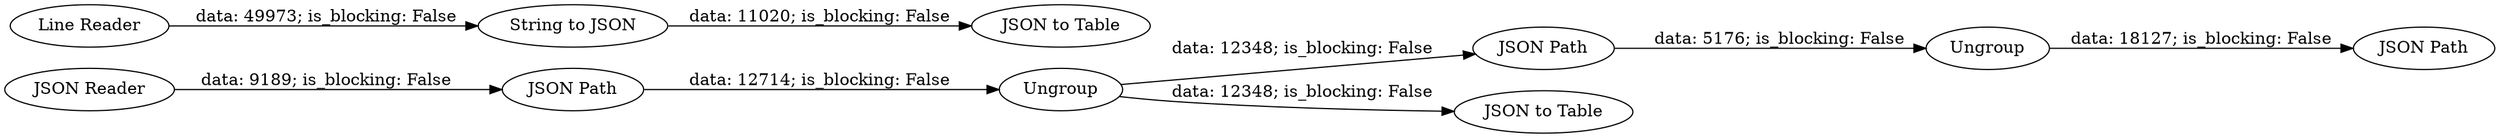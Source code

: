 digraph {
	"5379460268310641871_9" [label="JSON Path"]
	"5379460268310641871_3" [label=Ungroup]
	"5379460268310641871_6" [label="Line Reader"]
	"5379460268310641871_10" [label="JSON Path"]
	"5379460268310641871_7" [label="String to JSON"]
	"5379460268310641871_1" [label="JSON Reader"]
	"5379460268310641871_8" [label="JSON to Table"]
	"5379460268310641871_11" [label=Ungroup]
	"5379460268310641871_4" [label="JSON to Table"]
	"5379460268310641871_2" [label="JSON Path"]
	"5379460268310641871_9" -> "5379460268310641871_11" [label="data: 5176; is_blocking: False"]
	"5379460268310641871_2" -> "5379460268310641871_3" [label="data: 12714; is_blocking: False"]
	"5379460268310641871_11" -> "5379460268310641871_10" [label="data: 18127; is_blocking: False"]
	"5379460268310641871_3" -> "5379460268310641871_9" [label="data: 12348; is_blocking: False"]
	"5379460268310641871_6" -> "5379460268310641871_7" [label="data: 49973; is_blocking: False"]
	"5379460268310641871_3" -> "5379460268310641871_4" [label="data: 12348; is_blocking: False"]
	"5379460268310641871_1" -> "5379460268310641871_2" [label="data: 9189; is_blocking: False"]
	"5379460268310641871_7" -> "5379460268310641871_8" [label="data: 11020; is_blocking: False"]
	rankdir=LR
}
